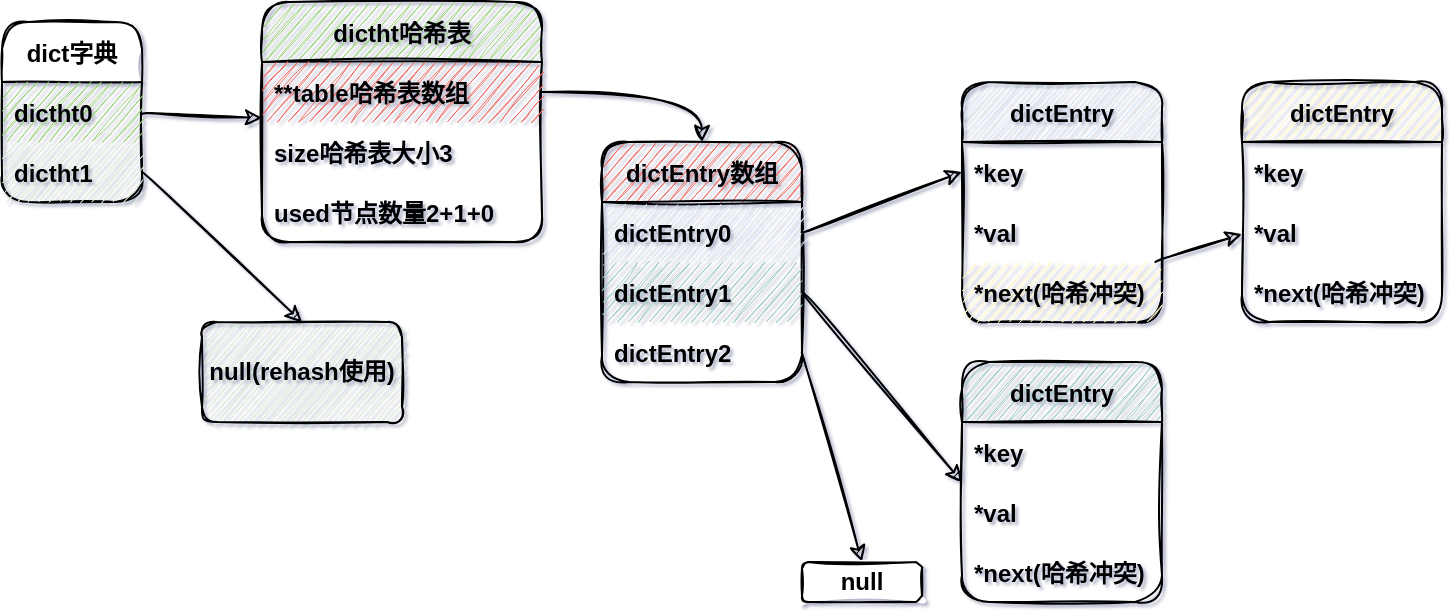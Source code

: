 <mxfile version="17.1.3" type="github"><diagram id="ykP7k3ICllg6UT6t2afC" name="Page-1"><mxGraphModel dx="967" dy="790" grid="0" gridSize="10" guides="1" tooltips="1" connect="1" arrows="1" fold="1" page="1" pageScale="1" pageWidth="827" pageHeight="1169" background="#ffffff" math="0" shadow="1"><root><mxCell id="0"/><mxCell id="1" parent="0"/><mxCell id="aORBA2kYn9esucthZD40-1" value="dictht哈希表" style="swimlane;fontStyle=1;childLayout=stackLayout;horizontal=1;startSize=30;horizontalStack=0;resizeParent=1;resizeParentMax=0;resizeLast=0;collapsible=1;marginBottom=0;fillColor=#97D077;rounded=1;sketch=1;" parent="1" vertex="1"><mxGeometry x="180" y="310" width="140" height="120" as="geometry"/></mxCell><mxCell id="aORBA2kYn9esucthZD40-2" value="**table哈希表数组" style="text;strokeColor=none;fillColor=#EA6B66;align=left;verticalAlign=middle;spacingLeft=4;spacingRight=4;overflow=hidden;points=[[0,0.5],[1,0.5]];portConstraint=eastwest;rotatable=0;rounded=1;sketch=1;fontStyle=1" parent="aORBA2kYn9esucthZD40-1" vertex="1"><mxGeometry y="30" width="140" height="30" as="geometry"/></mxCell><mxCell id="aORBA2kYn9esucthZD40-3" value="size哈希表大小3" style="text;strokeColor=none;fillColor=none;align=left;verticalAlign=middle;spacingLeft=4;spacingRight=4;overflow=hidden;points=[[0,0.5],[1,0.5]];portConstraint=eastwest;rotatable=0;rounded=1;sketch=1;fontStyle=1" parent="aORBA2kYn9esucthZD40-1" vertex="1"><mxGeometry y="60" width="140" height="30" as="geometry"/></mxCell><mxCell id="aORBA2kYn9esucthZD40-4" value="used节点数量2+1+0" style="text;strokeColor=none;fillColor=none;align=left;verticalAlign=middle;spacingLeft=4;spacingRight=4;overflow=hidden;points=[[0,0.5],[1,0.5]];portConstraint=eastwest;rotatable=0;rounded=1;sketch=1;fontStyle=1" parent="aORBA2kYn9esucthZD40-1" vertex="1"><mxGeometry y="90" width="140" height="30" as="geometry"/></mxCell><mxCell id="aORBA2kYn9esucthZD40-5" style="edgeStyle=orthogonalEdgeStyle;rounded=1;orthogonalLoop=1;jettySize=auto;html=1;entryX=0.5;entryY=0;entryDx=0;entryDy=0;curved=1;sketch=1;fontStyle=1" parent="1" source="aORBA2kYn9esucthZD40-2" target="aORBA2kYn9esucthZD40-6" edge="1"><mxGeometry relative="1" as="geometry"><mxPoint x="380" y="355" as="targetPoint"/></mxGeometry></mxCell><mxCell id="aORBA2kYn9esucthZD40-6" value="dictEntry数组" style="swimlane;fontStyle=1;childLayout=stackLayout;horizontal=1;startSize=30;horizontalStack=0;resizeParent=1;resizeParentMax=0;resizeLast=0;collapsible=1;marginBottom=0;fillColor=#EA6B66;rounded=1;sketch=1;" parent="1" vertex="1"><mxGeometry x="350" y="380" width="100" height="120" as="geometry"/></mxCell><mxCell id="aORBA2kYn9esucthZD40-7" value="dictEntry0" style="text;strokeColor=none;fillColor=#D4E1F5;align=left;verticalAlign=middle;spacingLeft=4;spacingRight=4;overflow=hidden;points=[[0,0.5],[1,0.5]];portConstraint=eastwest;rotatable=0;rounded=1;sketch=1;fontStyle=1" parent="aORBA2kYn9esucthZD40-6" vertex="1"><mxGeometry y="30" width="100" height="30" as="geometry"/></mxCell><mxCell id="aORBA2kYn9esucthZD40-8" value="dictEntry1" style="text;strokeColor=none;fillColor=#9AC7BF;align=left;verticalAlign=middle;spacingLeft=4;spacingRight=4;overflow=hidden;points=[[0,0.5],[1,0.5]];portConstraint=eastwest;rotatable=0;rounded=1;sketch=1;fontStyle=1" parent="aORBA2kYn9esucthZD40-6" vertex="1"><mxGeometry y="60" width="100" height="30" as="geometry"/></mxCell><mxCell id="aORBA2kYn9esucthZD40-9" value="dictEntry2" style="text;strokeColor=none;fillColor=none;align=left;verticalAlign=middle;spacingLeft=4;spacingRight=4;overflow=hidden;points=[[0,0.5],[1,0.5]];portConstraint=eastwest;rotatable=0;rounded=1;sketch=1;fontStyle=1" parent="aORBA2kYn9esucthZD40-6" vertex="1"><mxGeometry y="90" width="100" height="30" as="geometry"/></mxCell><mxCell id="aORBA2kYn9esucthZD40-10" style="rounded=1;orthogonalLoop=1;jettySize=auto;html=1;entryX=0;entryY=0.5;entryDx=0;entryDy=0;exitX=1;exitY=0.5;exitDx=0;exitDy=0;curved=1;sketch=1;fontStyle=1" parent="1" source="aORBA2kYn9esucthZD40-7" target="aORBA2kYn9esucthZD40-12" edge="1"><mxGeometry relative="1" as="geometry"><mxPoint x="520" y="425" as="targetPoint"/></mxGeometry></mxCell><mxCell id="aORBA2kYn9esucthZD40-11" value="dictEntry" style="swimlane;fontStyle=1;childLayout=stackLayout;horizontal=1;startSize=30;horizontalStack=0;resizeParent=1;resizeParentMax=0;resizeLast=0;collapsible=1;marginBottom=0;fillColor=#D4E1F5;rounded=1;sketch=1;" parent="1" vertex="1"><mxGeometry x="530" y="350" width="100" height="120" as="geometry"><mxRectangle x="600" y="350" width="80" height="30" as="alternateBounds"/></mxGeometry></mxCell><mxCell id="aORBA2kYn9esucthZD40-12" value="*key" style="text;strokeColor=none;fillColor=none;align=left;verticalAlign=middle;spacingLeft=4;spacingRight=4;overflow=hidden;points=[[0,0.5],[1,0.5]];portConstraint=eastwest;rotatable=0;rounded=1;sketch=1;fontStyle=1" parent="aORBA2kYn9esucthZD40-11" vertex="1"><mxGeometry y="30" width="100" height="30" as="geometry"/></mxCell><mxCell id="aORBA2kYn9esucthZD40-13" value="*val" style="text;strokeColor=none;fillColor=none;align=left;verticalAlign=middle;spacingLeft=4;spacingRight=4;overflow=hidden;points=[[0,0.5],[1,0.5]];portConstraint=eastwest;rotatable=0;rounded=1;sketch=1;fontStyle=1" parent="aORBA2kYn9esucthZD40-11" vertex="1"><mxGeometry y="60" width="100" height="30" as="geometry"/></mxCell><mxCell id="aORBA2kYn9esucthZD40-19" value="*next(哈希冲突)" style="text;strokeColor=none;fillColor=#FFF4C3;align=left;verticalAlign=middle;spacingLeft=4;spacingRight=4;overflow=hidden;points=[[0,0.5],[1,0.5]];portConstraint=eastwest;rotatable=0;rounded=1;sketch=1;fontStyle=1" parent="aORBA2kYn9esucthZD40-11" vertex="1"><mxGeometry y="90" width="100" height="30" as="geometry"/></mxCell><mxCell id="aORBA2kYn9esucthZD40-15" value="dictEntry" style="swimlane;fontStyle=1;childLayout=stackLayout;horizontal=1;startSize=30;horizontalStack=0;resizeParent=1;resizeParentMax=0;resizeLast=0;collapsible=1;marginBottom=0;fillColor=#9AC7BF;rounded=1;sketch=1;" parent="1" vertex="1"><mxGeometry x="530" y="490" width="100" height="120" as="geometry"/></mxCell><mxCell id="aORBA2kYn9esucthZD40-16" value="*key" style="text;strokeColor=none;fillColor=none;align=left;verticalAlign=middle;spacingLeft=4;spacingRight=4;overflow=hidden;points=[[0,0.5],[1,0.5]];portConstraint=eastwest;rotatable=0;rounded=1;sketch=1;fontStyle=1" parent="aORBA2kYn9esucthZD40-15" vertex="1"><mxGeometry y="30" width="100" height="30" as="geometry"/></mxCell><mxCell id="aORBA2kYn9esucthZD40-17" value="*val" style="text;strokeColor=none;fillColor=none;align=left;verticalAlign=middle;spacingLeft=4;spacingRight=4;overflow=hidden;points=[[0,0.5],[1,0.5]];portConstraint=eastwest;rotatable=0;rounded=1;sketch=1;fontStyle=1" parent="aORBA2kYn9esucthZD40-15" vertex="1"><mxGeometry y="60" width="100" height="30" as="geometry"/></mxCell><mxCell id="aORBA2kYn9esucthZD40-25" value="*next(哈希冲突)" style="text;strokeColor=none;fillColor=none;align=left;verticalAlign=middle;spacingLeft=4;spacingRight=4;overflow=hidden;points=[[0,0.5],[1,0.5]];portConstraint=eastwest;rotatable=0;rounded=1;sketch=1;fontStyle=1" parent="aORBA2kYn9esucthZD40-15" vertex="1"><mxGeometry y="90" width="100" height="30" as="geometry"/></mxCell><mxCell id="aORBA2kYn9esucthZD40-18" style="rounded=1;orthogonalLoop=1;jettySize=auto;html=1;entryX=0;entryY=0.5;entryDx=0;entryDy=0;exitX=1;exitY=0.5;exitDx=0;exitDy=0;curved=1;sketch=1;fontStyle=1" parent="1" source="aORBA2kYn9esucthZD40-8" target="aORBA2kYn9esucthZD40-15" edge="1"><mxGeometry relative="1" as="geometry"/></mxCell><mxCell id="aORBA2kYn9esucthZD40-20" style="rounded=1;orthogonalLoop=1;jettySize=auto;html=1;curved=1;sketch=1;fontStyle=1" parent="1" source="aORBA2kYn9esucthZD40-19" target="aORBA2kYn9esucthZD40-21" edge="1"><mxGeometry relative="1" as="geometry"><mxPoint x="720" y="455" as="targetPoint"/></mxGeometry></mxCell><mxCell id="aORBA2kYn9esucthZD40-21" value="dictEntry" style="swimlane;fontStyle=1;childLayout=stackLayout;horizontal=1;startSize=30;horizontalStack=0;resizeParent=1;resizeParentMax=0;resizeLast=0;collapsible=1;marginBottom=0;fillColor=#FFF4C3;rounded=1;sketch=1;" parent="1" vertex="1"><mxGeometry x="670" y="350" width="100" height="120" as="geometry"><mxRectangle x="600" y="350" width="80" height="30" as="alternateBounds"/></mxGeometry></mxCell><mxCell id="aORBA2kYn9esucthZD40-22" value="*key" style="text;strokeColor=none;fillColor=none;align=left;verticalAlign=middle;spacingLeft=4;spacingRight=4;overflow=hidden;points=[[0,0.5],[1,0.5]];portConstraint=eastwest;rotatable=0;rounded=1;sketch=1;fontStyle=1" parent="aORBA2kYn9esucthZD40-21" vertex="1"><mxGeometry y="30" width="100" height="30" as="geometry"/></mxCell><mxCell id="aORBA2kYn9esucthZD40-23" value="*val" style="text;strokeColor=none;fillColor=none;align=left;verticalAlign=middle;spacingLeft=4;spacingRight=4;overflow=hidden;points=[[0,0.5],[1,0.5]];portConstraint=eastwest;rotatable=0;rounded=1;sketch=1;fontStyle=1" parent="aORBA2kYn9esucthZD40-21" vertex="1"><mxGeometry y="60" width="100" height="30" as="geometry"/></mxCell><mxCell id="aORBA2kYn9esucthZD40-24" value="*next(哈希冲突)" style="text;strokeColor=none;fillColor=none;align=left;verticalAlign=middle;spacingLeft=4;spacingRight=4;overflow=hidden;points=[[0,0.5],[1,0.5]];portConstraint=eastwest;rotatable=0;rounded=1;sketch=1;fontStyle=1" parent="aORBA2kYn9esucthZD40-21" vertex="1"><mxGeometry y="90" width="100" height="30" as="geometry"/></mxCell><mxCell id="aORBA2kYn9esucthZD40-26" value="dict字典" style="swimlane;fontStyle=1;childLayout=stackLayout;horizontal=1;startSize=30;horizontalStack=0;resizeParent=1;resizeParentMax=0;resizeLast=0;collapsible=1;marginBottom=0;rounded=1;sketch=1;" parent="1" vertex="1"><mxGeometry x="50" y="320" width="70" height="90" as="geometry"/></mxCell><mxCell id="aORBA2kYn9esucthZD40-27" value="dictht0" style="text;strokeColor=none;fillColor=#97D077;align=left;verticalAlign=middle;spacingLeft=4;spacingRight=4;overflow=hidden;points=[[0,0.5],[1,0.5]];portConstraint=eastwest;rotatable=0;rounded=1;sketch=1;fontStyle=1" parent="aORBA2kYn9esucthZD40-26" vertex="1"><mxGeometry y="30" width="70" height="30" as="geometry"/></mxCell><mxCell id="aORBA2kYn9esucthZD40-28" value="dictht1" style="text;strokeColor=none;fillColor=#D5E8D4;align=left;verticalAlign=middle;spacingLeft=4;spacingRight=4;overflow=hidden;points=[[0,0.5],[1,0.5]];portConstraint=eastwest;rotatable=0;rounded=1;sketch=1;fontStyle=1" parent="aORBA2kYn9esucthZD40-26" vertex="1"><mxGeometry y="60" width="70" height="30" as="geometry"/></mxCell><mxCell id="aORBA2kYn9esucthZD40-30" style="rounded=1;orthogonalLoop=1;jettySize=auto;html=1;curved=1;sketch=1;fontStyle=1" parent="1" source="aORBA2kYn9esucthZD40-27" target="aORBA2kYn9esucthZD40-1" edge="1"><mxGeometry relative="1" as="geometry"/></mxCell><mxCell id="aORBA2kYn9esucthZD40-31" style="rounded=1;orthogonalLoop=1;jettySize=auto;html=1;entryX=0.5;entryY=0;entryDx=0;entryDy=0;exitX=1;exitY=0.5;exitDx=0;exitDy=0;curved=1;sketch=1;fontStyle=1" parent="1" source="aORBA2kYn9esucthZD40-28" target="aORBA2kYn9esucthZD40-32" edge="1"><mxGeometry relative="1" as="geometry"><mxPoint x="170" y="480" as="targetPoint"/></mxGeometry></mxCell><mxCell id="aORBA2kYn9esucthZD40-32" value="null(rehash使用)" style="rounded=1;whiteSpace=wrap;html=1;fillColor=#D5E8D4;sketch=1;fontStyle=1" parent="1" vertex="1"><mxGeometry x="150" y="470" width="100" height="50" as="geometry"/></mxCell><mxCell id="aORBA2kYn9esucthZD40-33" style="edgeStyle=none;rounded=1;orthogonalLoop=1;jettySize=auto;html=1;entryX=0.5;entryY=0;entryDx=0;entryDy=0;exitX=1;exitY=0.5;exitDx=0;exitDy=0;curved=1;sketch=1;fontStyle=1" parent="1" source="aORBA2kYn9esucthZD40-9" target="aORBA2kYn9esucthZD40-34" edge="1"><mxGeometry relative="1" as="geometry"><mxPoint x="480" y="590" as="targetPoint"/></mxGeometry></mxCell><mxCell id="aORBA2kYn9esucthZD40-34" value="null" style="rounded=1;whiteSpace=wrap;html=1;sketch=1;fontStyle=1" parent="1" vertex="1"><mxGeometry x="450" y="590" width="60" height="20" as="geometry"/></mxCell></root></mxGraphModel></diagram></mxfile>